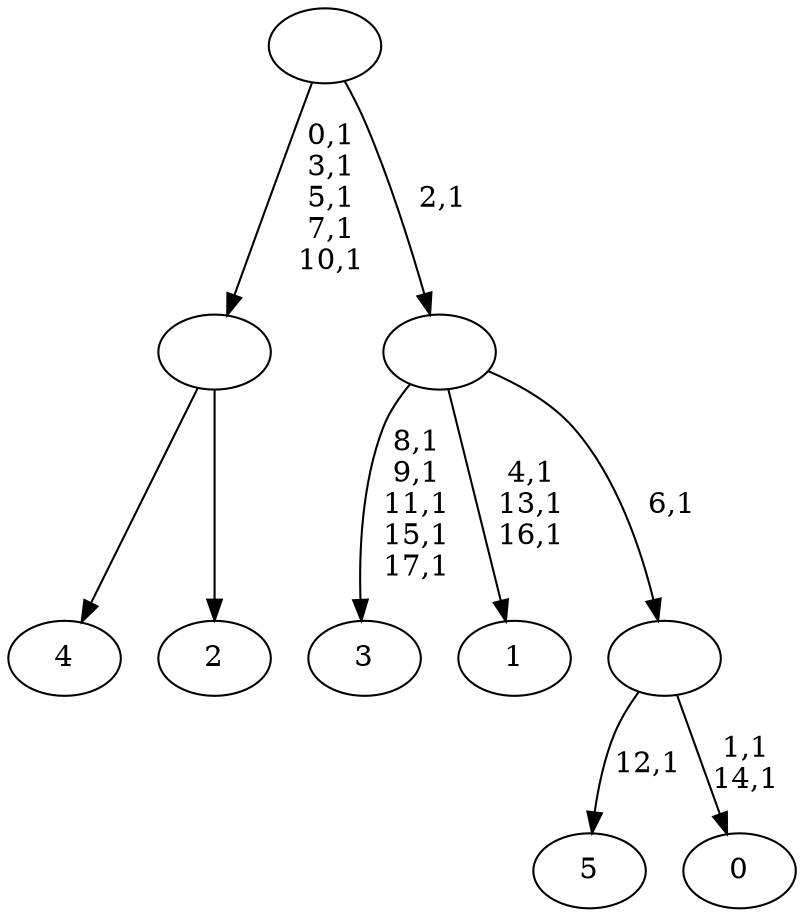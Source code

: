 digraph T {
	24 [label="5"]
	22 [label="4"]
	21 [label="3"]
	15 [label="2"]
	14 [label=""]
	9 [label="1"]
	5 [label="0"]
	2 [label=""]
	1 [label=""]
	0 [label=""]
	14 -> 22 [label=""]
	14 -> 15 [label=""]
	2 -> 5 [label="1,1\n14,1"]
	2 -> 24 [label="12,1"]
	1 -> 9 [label="4,1\n13,1\n16,1"]
	1 -> 21 [label="8,1\n9,1\n11,1\n15,1\n17,1"]
	1 -> 2 [label="6,1"]
	0 -> 14 [label="0,1\n3,1\n5,1\n7,1\n10,1"]
	0 -> 1 [label="2,1"]
}
